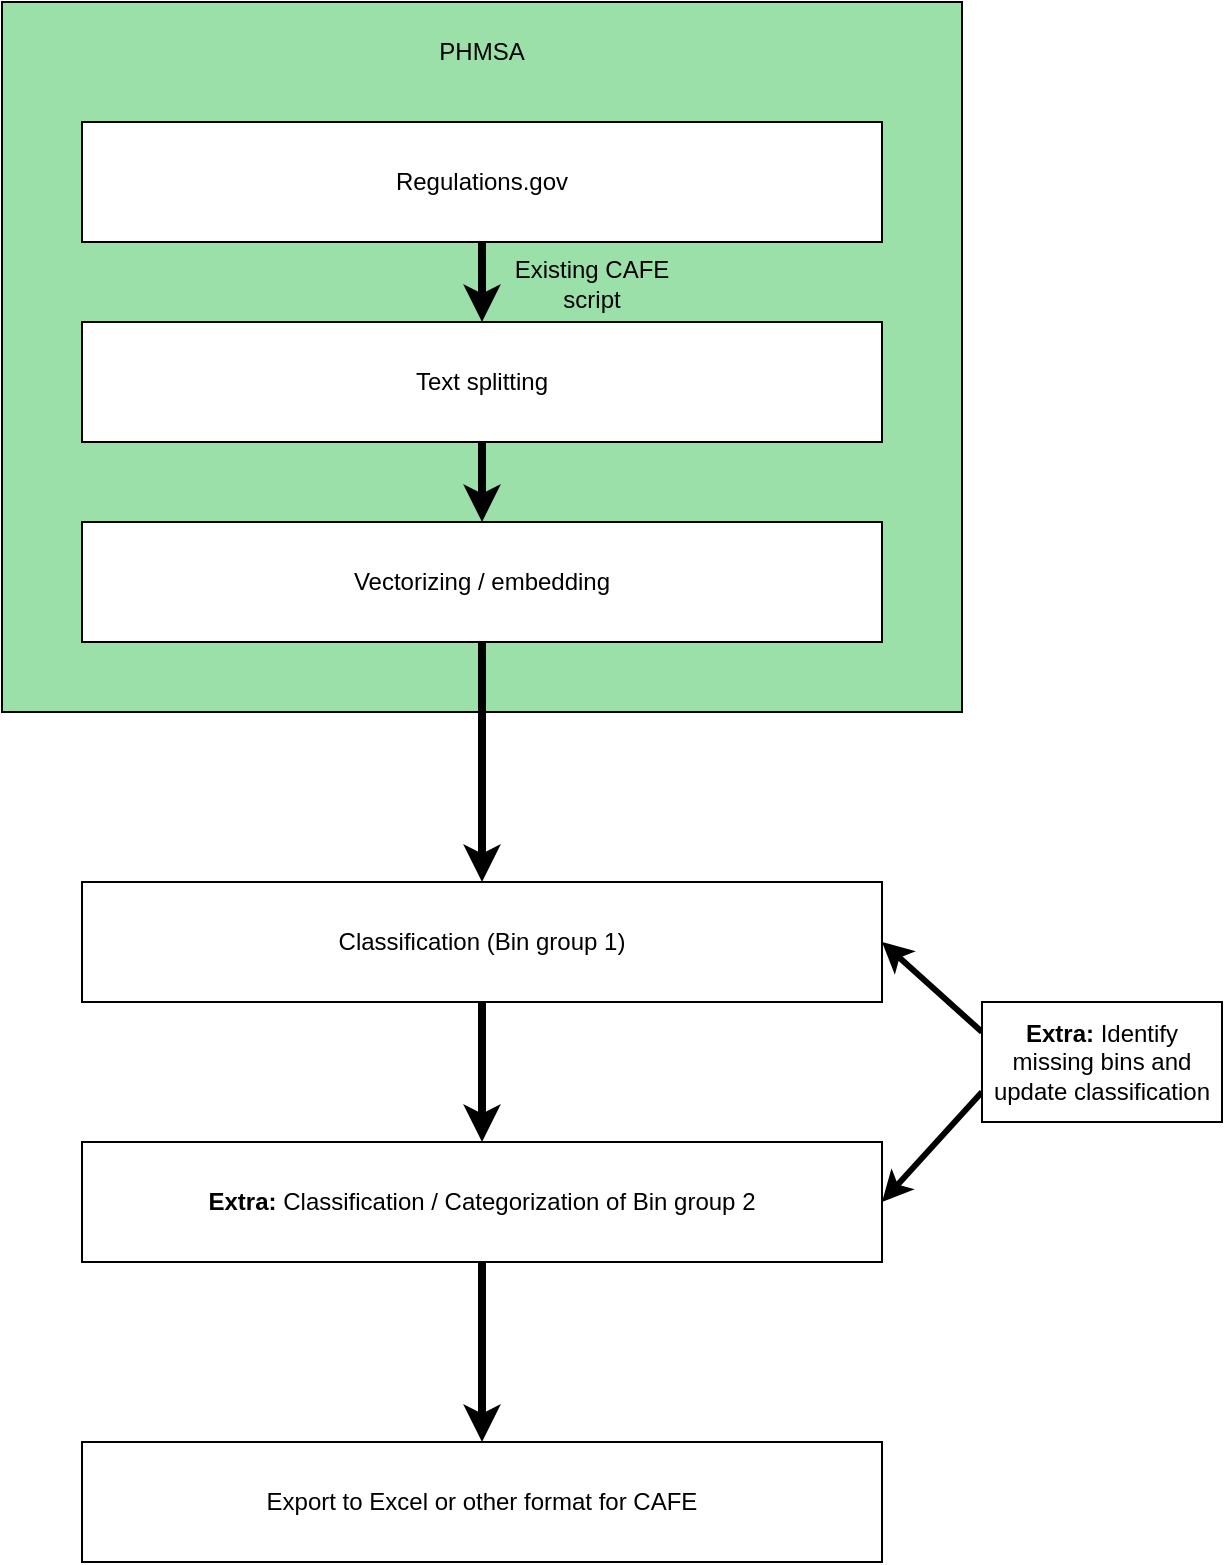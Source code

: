 <mxfile>
    <diagram id="c9NpYoFDYtDuKykbNE29" name="Page-1">
        <mxGraphModel dx="790" dy="485" grid="1" gridSize="10" guides="1" tooltips="1" connect="1" arrows="1" fold="1" page="1" pageScale="1" pageWidth="850" pageHeight="1100" math="0" shadow="0">
            <root>
                <mxCell id="0"/>
                <mxCell id="1" parent="0"/>
                <mxCell id="8" value="" style="rounded=0;whiteSpace=wrap;html=1;fillColor=#9BE0A9;" parent="1" vertex="1">
                    <mxGeometry x="200" width="480" height="355" as="geometry"/>
                </mxCell>
                <mxCell id="5" style="edgeStyle=none;html=1;strokeWidth=4;" parent="1" source="2" target="3" edge="1">
                    <mxGeometry relative="1" as="geometry"/>
                </mxCell>
                <mxCell id="2" value="Regulations.gov" style="rounded=0;whiteSpace=wrap;html=1;" parent="1" vertex="1">
                    <mxGeometry x="240" y="60" width="400" height="60" as="geometry"/>
                </mxCell>
                <mxCell id="6" style="edgeStyle=none;html=1;strokeWidth=4;" parent="1" source="3" target="4" edge="1">
                    <mxGeometry relative="1" as="geometry"/>
                </mxCell>
                <mxCell id="3" value="Text splitting" style="rounded=0;whiteSpace=wrap;html=1;" parent="1" vertex="1">
                    <mxGeometry x="240" y="160" width="400" height="60" as="geometry"/>
                </mxCell>
                <mxCell id="15" style="edgeStyle=none;html=1;exitX=0.5;exitY=1;exitDx=0;exitDy=0;entryX=0.5;entryY=0;entryDx=0;entryDy=0;strokeWidth=4;" parent="1" source="4" target="7" edge="1">
                    <mxGeometry relative="1" as="geometry"/>
                </mxCell>
                <mxCell id="4" value="Vectorizing / embedding" style="rounded=0;whiteSpace=wrap;html=1;" parent="1" vertex="1">
                    <mxGeometry x="240" y="260" width="400" height="60" as="geometry"/>
                </mxCell>
                <mxCell id="16" style="edgeStyle=none;html=1;exitX=0.5;exitY=1;exitDx=0;exitDy=0;entryX=0.5;entryY=0;entryDx=0;entryDy=0;strokeWidth=4;" parent="1" source="7" target="11" edge="1">
                    <mxGeometry relative="1" as="geometry"/>
                </mxCell>
                <mxCell id="7" value="Classification (Bin group 1)" style="rounded=0;whiteSpace=wrap;html=1;" parent="1" vertex="1">
                    <mxGeometry x="240" y="440" width="400" height="60" as="geometry"/>
                </mxCell>
                <mxCell id="9" value="PHMSA" style="text;html=1;strokeColor=none;fillColor=none;align=center;verticalAlign=middle;whiteSpace=wrap;rounded=0;" parent="1" vertex="1">
                    <mxGeometry x="410" y="10" width="60" height="30" as="geometry"/>
                </mxCell>
                <mxCell id="18" style="edgeStyle=none;html=1;exitX=0.5;exitY=1;exitDx=0;exitDy=0;entryX=0.5;entryY=0;entryDx=0;entryDy=0;strokeWidth=4;" parent="1" source="11" target="17" edge="1">
                    <mxGeometry relative="1" as="geometry"/>
                </mxCell>
                <mxCell id="11" value="&lt;b&gt;Extra:&amp;nbsp;&lt;/b&gt;Classification / Categorization of Bin group 2" style="rounded=0;whiteSpace=wrap;html=1;" parent="1" vertex="1">
                    <mxGeometry x="240" y="570" width="400" height="60" as="geometry"/>
                </mxCell>
                <mxCell id="13" style="edgeStyle=none;html=1;exitX=0;exitY=0.25;exitDx=0;exitDy=0;entryX=1;entryY=0.5;entryDx=0;entryDy=0;strokeWidth=3;" parent="1" source="12" target="7" edge="1">
                    <mxGeometry relative="1" as="geometry"/>
                </mxCell>
                <mxCell id="14" style="edgeStyle=none;html=1;exitX=0;exitY=0.75;exitDx=0;exitDy=0;entryX=1;entryY=0.5;entryDx=0;entryDy=0;strokeWidth=3;" parent="1" source="12" target="11" edge="1">
                    <mxGeometry relative="1" as="geometry"/>
                </mxCell>
                <mxCell id="12" value="&lt;b&gt;Extra: &lt;/b&gt;Identify missing bins and update classification" style="rounded=0;whiteSpace=wrap;html=1;" parent="1" vertex="1">
                    <mxGeometry x="690" y="500" width="120" height="60" as="geometry"/>
                </mxCell>
                <mxCell id="17" value="Export to Excel or other format for CAFE" style="rounded=0;whiteSpace=wrap;html=1;" parent="1" vertex="1">
                    <mxGeometry x="240" y="720" width="400" height="60" as="geometry"/>
                </mxCell>
                <mxCell id="19" value="Existing CAFE script" style="text;html=1;strokeColor=none;fillColor=none;align=center;verticalAlign=middle;whiteSpace=wrap;rounded=0;" vertex="1" parent="1">
                    <mxGeometry x="450" y="126" width="90" height="30" as="geometry"/>
                </mxCell>
            </root>
        </mxGraphModel>
    </diagram>
</mxfile>